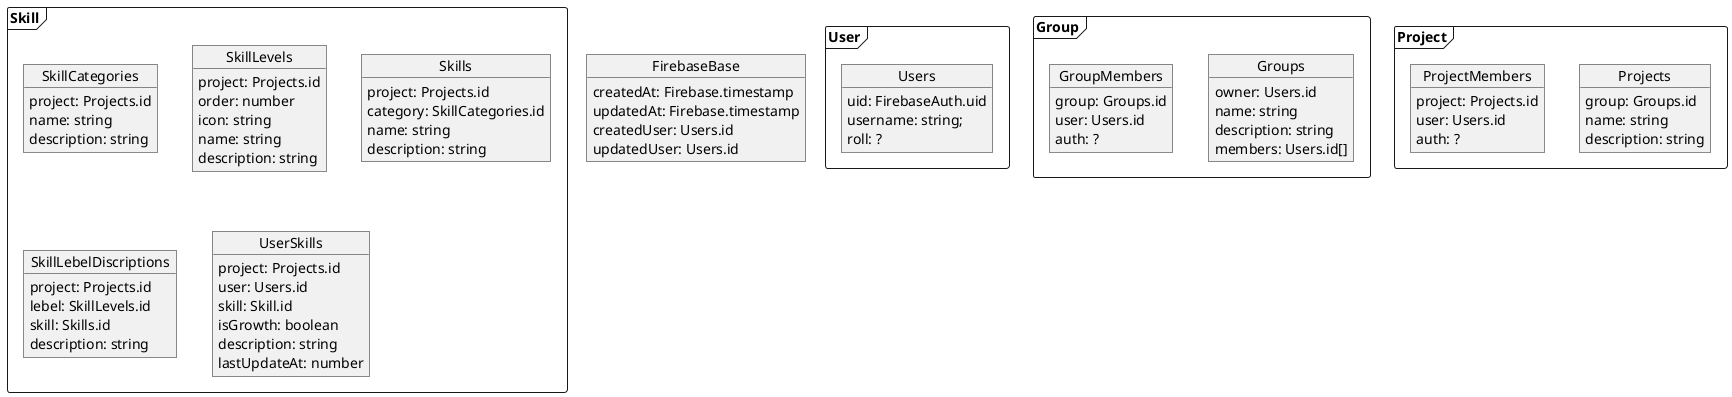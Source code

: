 @startuml schema-diagram

' FirebaseBaseObject
object FirebaseBase {
  createdAt: Firebase.timestamp
  updatedAt: Firebase.timestamp
  createdUser: Users.id
  updatedUser: Users.id
}

frame User {
  object Users {
    uid: FirebaseAuth.uid
    username: string;
    roll: ?
  }
}

frame Group {
  object Groups {
    owner: Users.id
    name: string
    description: string
    members: Users.id[]
  }

  object GroupMembers {
    group: Groups.id
    user: Users.id
    auth: ?
  }
}

frame Project { 
  object Projects {
    group: Groups.id
    name: string
    description: string
  }

  object ProjectMembers {
    project: Projects.id
    user: Users.id
    auth: ?
  }
}

frame Skill { 
  object SkillCategories {
    project: Projects.id
    name: string
    description: string
  }

  object SkillLevels {
    project: Projects.id
    order: number
    icon: string
    name: string
    description: string
  }

  object Skills {
    project: Projects.id
    category: SkillCategories.id
    name: string
    description: string
  }

  object SkillLebelDiscriptions {
    project: Projects.id
    lebel: SkillLevels.id
    skill: Skills.id
    description: string
  }

  object UserSkills {
    project: Projects.id
    user: Users.id
    skill: Skill.id
    isGrowth: boolean
    description: string
    lastUpdateAt: number
  }
}

@enduml